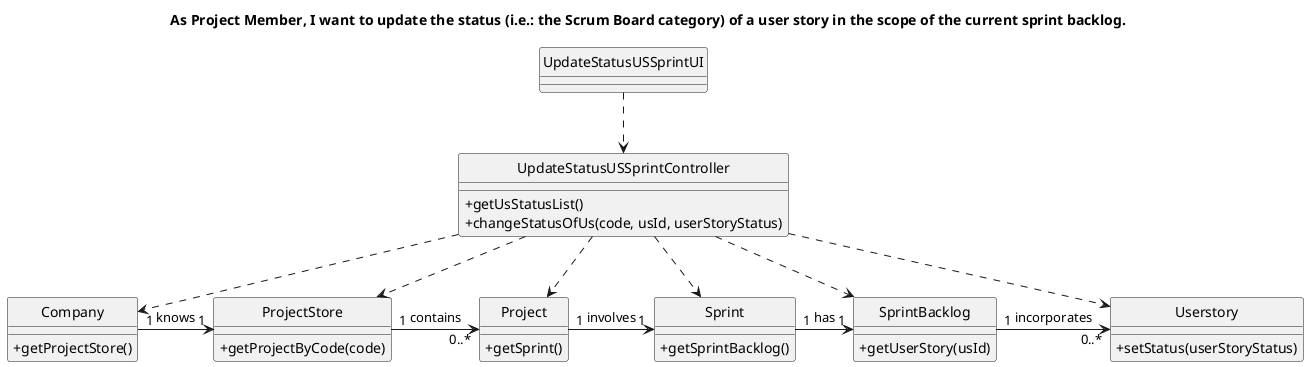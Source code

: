 @startuml
'https://plantuml.com/class-diagram

hide circle
skinparam classAttributeIconSize 0

title As Project Member, I want to update the status (i.e.: the Scrum Board category) of a user story in the scope of the current sprint backlog.

class UpdateStatusUSSprintUI {
}

class UpdateStatusUSSprintController {
    +getUsStatusList()
    +changeStatusOfUs(code, usId, userStoryStatus)
}

class Company {
    +getProjectStore()
}

class ProjectStore {
    +getProjectByCode(code)
}

class Project {
    +getSprint()
}

class Sprint {
    +getSprintBacklog()
}

class SprintBacklog {
    +getUserStory(usId)
}

class Userstory {
    +setStatus(userStoryStatus)
}



UpdateStatusUSSprintUI ..> UpdateStatusUSSprintController

UpdateStatusUSSprintController ..> Company

UpdateStatusUSSprintController ..> ProjectStore

UpdateStatusUSSprintController ..> Project

UpdateStatusUSSprintController ..> Sprint

UpdateStatusUSSprintController ..> SprintBacklog

UpdateStatusUSSprintController ..> Userstory

Company "1" -> "1" ProjectStore: knows

ProjectStore "1" -> "0..*" Project: contains

Project "1" -> "1" Sprint: involves

Sprint "1" -> "1" SprintBacklog: has

SprintBacklog "1" -> "0..*" Userstory: incorporates


@enduml